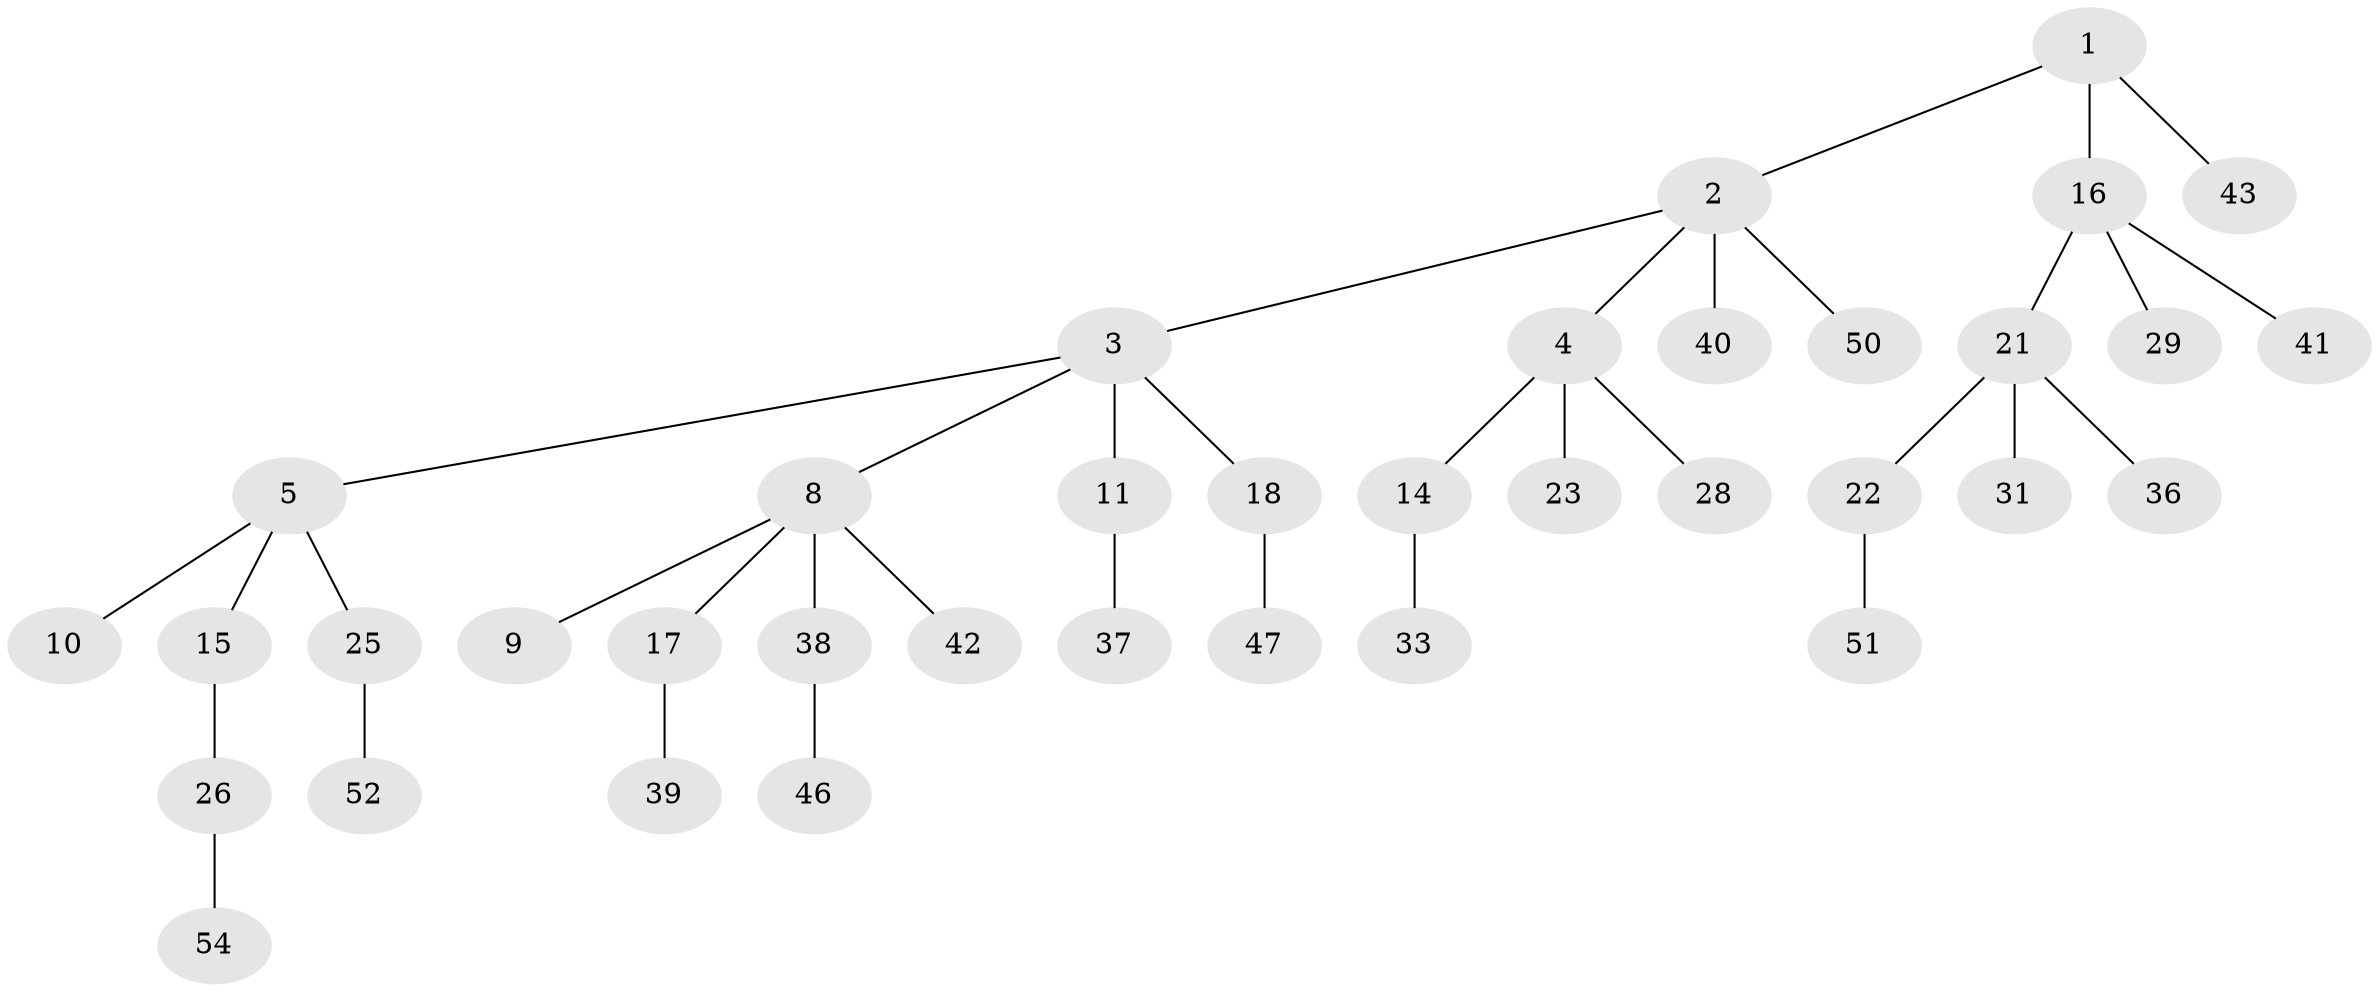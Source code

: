 // original degree distribution, {4: 0.03508771929824561, 6: 0.03508771929824561, 3: 0.22807017543859648, 1: 0.5263157894736842, 2: 0.15789473684210525, 5: 0.017543859649122806}
// Generated by graph-tools (version 1.1) at 2025/42/03/06/25 10:42:02]
// undirected, 37 vertices, 36 edges
graph export_dot {
graph [start="1"]
  node [color=gray90,style=filled];
  1 [super="+56"];
  2 [super="+48"];
  3 [super="+7"];
  4 [super="+12"];
  5 [super="+6"];
  8 [super="+19"];
  9;
  10 [super="+20"];
  11 [super="+13"];
  14;
  15;
  16 [super="+24"];
  17 [super="+45"];
  18 [super="+34"];
  21 [super="+30"];
  22 [super="+27"];
  23 [super="+53"];
  25 [super="+35"];
  26 [super="+57"];
  28;
  29;
  31 [super="+32"];
  33;
  36;
  37 [super="+44"];
  38;
  39;
  40 [super="+55"];
  41 [super="+49"];
  42;
  43;
  46;
  47;
  50;
  51;
  52;
  54;
  1 -- 2;
  1 -- 16;
  1 -- 43;
  2 -- 3;
  2 -- 4;
  2 -- 40;
  2 -- 50;
  3 -- 5;
  3 -- 11;
  3 -- 8;
  3 -- 18;
  4 -- 23;
  4 -- 28;
  4 -- 14;
  5 -- 15;
  5 -- 25;
  5 -- 10;
  8 -- 9;
  8 -- 17;
  8 -- 38;
  8 -- 42;
  11 -- 37;
  14 -- 33;
  15 -- 26;
  16 -- 21;
  16 -- 41;
  16 -- 29;
  17 -- 39;
  18 -- 47;
  21 -- 22;
  21 -- 31;
  21 -- 36;
  22 -- 51;
  25 -- 52;
  26 -- 54;
  38 -- 46;
}
